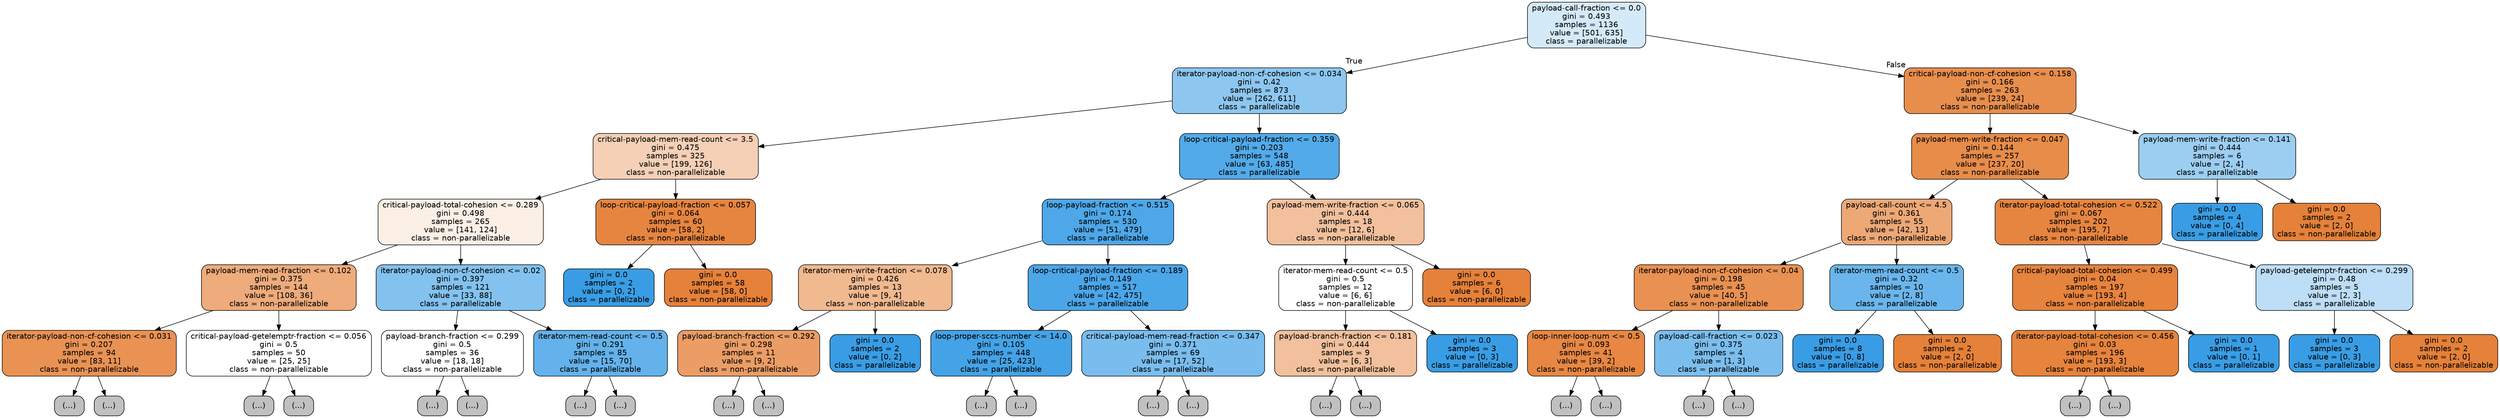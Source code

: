 digraph Tree {
node [shape=box, style="filled, rounded", color="black", fontname=helvetica] ;
edge [fontname=helvetica] ;
0 [label="payload-call-fraction <= 0.0\ngini = 0.493\nsamples = 1136\nvalue = [501, 635]\nclass = parallelizable", fillcolor="#399de536"] ;
1 [label="iterator-payload-non-cf-cohesion <= 0.034\ngini = 0.42\nsamples = 873\nvalue = [262, 611]\nclass = parallelizable", fillcolor="#399de592"] ;
0 -> 1 [labeldistance=2.5, labelangle=45, headlabel="True"] ;
2 [label="critical-payload-mem-read-count <= 3.5\ngini = 0.475\nsamples = 325\nvalue = [199, 126]\nclass = non-parallelizable", fillcolor="#e581395e"] ;
1 -> 2 ;
3 [label="critical-payload-total-cohesion <= 0.289\ngini = 0.498\nsamples = 265\nvalue = [141, 124]\nclass = non-parallelizable", fillcolor="#e581391f"] ;
2 -> 3 ;
4 [label="payload-mem-read-fraction <= 0.102\ngini = 0.375\nsamples = 144\nvalue = [108, 36]\nclass = non-parallelizable", fillcolor="#e58139aa"] ;
3 -> 4 ;
5 [label="iterator-payload-non-cf-cohesion <= 0.031\ngini = 0.207\nsamples = 94\nvalue = [83, 11]\nclass = non-parallelizable", fillcolor="#e58139dd"] ;
4 -> 5 ;
6 [label="(...)", fillcolor="#C0C0C0"] ;
5 -> 6 ;
21 [label="(...)", fillcolor="#C0C0C0"] ;
5 -> 21 ;
24 [label="critical-payload-getelemptr-fraction <= 0.056\ngini = 0.5\nsamples = 50\nvalue = [25, 25]\nclass = non-parallelizable", fillcolor="#e5813900"] ;
4 -> 24 ;
25 [label="(...)", fillcolor="#C0C0C0"] ;
24 -> 25 ;
42 [label="(...)", fillcolor="#C0C0C0"] ;
24 -> 42 ;
43 [label="iterator-payload-non-cf-cohesion <= 0.02\ngini = 0.397\nsamples = 121\nvalue = [33, 88]\nclass = parallelizable", fillcolor="#399de59f"] ;
3 -> 43 ;
44 [label="payload-branch-fraction <= 0.299\ngini = 0.5\nsamples = 36\nvalue = [18, 18]\nclass = non-parallelizable", fillcolor="#e5813900"] ;
43 -> 44 ;
45 [label="(...)", fillcolor="#C0C0C0"] ;
44 -> 45 ;
48 [label="(...)", fillcolor="#C0C0C0"] ;
44 -> 48 ;
57 [label="iterator-mem-read-count <= 0.5\ngini = 0.291\nsamples = 85\nvalue = [15, 70]\nclass = parallelizable", fillcolor="#399de5c8"] ;
43 -> 57 ;
58 [label="(...)", fillcolor="#C0C0C0"] ;
57 -> 58 ;
73 [label="(...)", fillcolor="#C0C0C0"] ;
57 -> 73 ;
84 [label="loop-critical-payload-fraction <= 0.057\ngini = 0.064\nsamples = 60\nvalue = [58, 2]\nclass = non-parallelizable", fillcolor="#e58139f6"] ;
2 -> 84 ;
85 [label="gini = 0.0\nsamples = 2\nvalue = [0, 2]\nclass = parallelizable", fillcolor="#399de5ff"] ;
84 -> 85 ;
86 [label="gini = 0.0\nsamples = 58\nvalue = [58, 0]\nclass = non-parallelizable", fillcolor="#e58139ff"] ;
84 -> 86 ;
87 [label="loop-critical-payload-fraction <= 0.359\ngini = 0.203\nsamples = 548\nvalue = [63, 485]\nclass = parallelizable", fillcolor="#399de5de"] ;
1 -> 87 ;
88 [label="loop-payload-fraction <= 0.515\ngini = 0.174\nsamples = 530\nvalue = [51, 479]\nclass = parallelizable", fillcolor="#399de5e4"] ;
87 -> 88 ;
89 [label="iterator-mem-write-fraction <= 0.078\ngini = 0.426\nsamples = 13\nvalue = [9, 4]\nclass = non-parallelizable", fillcolor="#e581398e"] ;
88 -> 89 ;
90 [label="payload-branch-fraction <= 0.292\ngini = 0.298\nsamples = 11\nvalue = [9, 2]\nclass = non-parallelizable", fillcolor="#e58139c6"] ;
89 -> 90 ;
91 [label="(...)", fillcolor="#C0C0C0"] ;
90 -> 91 ;
92 [label="(...)", fillcolor="#C0C0C0"] ;
90 -> 92 ;
95 [label="gini = 0.0\nsamples = 2\nvalue = [0, 2]\nclass = parallelizable", fillcolor="#399de5ff"] ;
89 -> 95 ;
96 [label="loop-critical-payload-fraction <= 0.189\ngini = 0.149\nsamples = 517\nvalue = [42, 475]\nclass = parallelizable", fillcolor="#399de5e8"] ;
88 -> 96 ;
97 [label="loop-proper-sccs-number <= 14.0\ngini = 0.105\nsamples = 448\nvalue = [25, 423]\nclass = parallelizable", fillcolor="#399de5f0"] ;
96 -> 97 ;
98 [label="(...)", fillcolor="#C0C0C0"] ;
97 -> 98 ;
155 [label="(...)", fillcolor="#C0C0C0"] ;
97 -> 155 ;
156 [label="critical-payload-mem-read-fraction <= 0.347\ngini = 0.371\nsamples = 69\nvalue = [17, 52]\nclass = parallelizable", fillcolor="#399de5ac"] ;
96 -> 156 ;
157 [label="(...)", fillcolor="#C0C0C0"] ;
156 -> 157 ;
172 [label="(...)", fillcolor="#C0C0C0"] ;
156 -> 172 ;
179 [label="payload-mem-write-fraction <= 0.065\ngini = 0.444\nsamples = 18\nvalue = [12, 6]\nclass = non-parallelizable", fillcolor="#e581397f"] ;
87 -> 179 ;
180 [label="iterator-mem-read-count <= 0.5\ngini = 0.5\nsamples = 12\nvalue = [6, 6]\nclass = non-parallelizable", fillcolor="#e5813900"] ;
179 -> 180 ;
181 [label="payload-branch-fraction <= 0.181\ngini = 0.444\nsamples = 9\nvalue = [6, 3]\nclass = non-parallelizable", fillcolor="#e581397f"] ;
180 -> 181 ;
182 [label="(...)", fillcolor="#C0C0C0"] ;
181 -> 182 ;
185 [label="(...)", fillcolor="#C0C0C0"] ;
181 -> 185 ;
186 [label="gini = 0.0\nsamples = 3\nvalue = [0, 3]\nclass = parallelizable", fillcolor="#399de5ff"] ;
180 -> 186 ;
187 [label="gini = 0.0\nsamples = 6\nvalue = [6, 0]\nclass = non-parallelizable", fillcolor="#e58139ff"] ;
179 -> 187 ;
188 [label="critical-payload-non-cf-cohesion <= 0.158\ngini = 0.166\nsamples = 263\nvalue = [239, 24]\nclass = non-parallelizable", fillcolor="#e58139e5"] ;
0 -> 188 [labeldistance=2.5, labelangle=-45, headlabel="False"] ;
189 [label="payload-mem-write-fraction <= 0.047\ngini = 0.144\nsamples = 257\nvalue = [237, 20]\nclass = non-parallelizable", fillcolor="#e58139e9"] ;
188 -> 189 ;
190 [label="payload-call-count <= 4.5\ngini = 0.361\nsamples = 55\nvalue = [42, 13]\nclass = non-parallelizable", fillcolor="#e58139b0"] ;
189 -> 190 ;
191 [label="iterator-payload-non-cf-cohesion <= 0.04\ngini = 0.198\nsamples = 45\nvalue = [40, 5]\nclass = non-parallelizable", fillcolor="#e58139df"] ;
190 -> 191 ;
192 [label="loop-inner-loop-num <= 0.5\ngini = 0.093\nsamples = 41\nvalue = [39, 2]\nclass = non-parallelizable", fillcolor="#e58139f2"] ;
191 -> 192 ;
193 [label="(...)", fillcolor="#C0C0C0"] ;
192 -> 193 ;
194 [label="(...)", fillcolor="#C0C0C0"] ;
192 -> 194 ;
199 [label="payload-call-fraction <= 0.023\ngini = 0.375\nsamples = 4\nvalue = [1, 3]\nclass = parallelizable", fillcolor="#399de5aa"] ;
191 -> 199 ;
200 [label="(...)", fillcolor="#C0C0C0"] ;
199 -> 200 ;
201 [label="(...)", fillcolor="#C0C0C0"] ;
199 -> 201 ;
202 [label="iterator-mem-read-count <= 0.5\ngini = 0.32\nsamples = 10\nvalue = [2, 8]\nclass = parallelizable", fillcolor="#399de5bf"] ;
190 -> 202 ;
203 [label="gini = 0.0\nsamples = 8\nvalue = [0, 8]\nclass = parallelizable", fillcolor="#399de5ff"] ;
202 -> 203 ;
204 [label="gini = 0.0\nsamples = 2\nvalue = [2, 0]\nclass = non-parallelizable", fillcolor="#e58139ff"] ;
202 -> 204 ;
205 [label="iterator-payload-total-cohesion <= 0.522\ngini = 0.067\nsamples = 202\nvalue = [195, 7]\nclass = non-parallelizable", fillcolor="#e58139f6"] ;
189 -> 205 ;
206 [label="critical-payload-total-cohesion <= 0.499\ngini = 0.04\nsamples = 197\nvalue = [193, 4]\nclass = non-parallelizable", fillcolor="#e58139fa"] ;
205 -> 206 ;
207 [label="iterator-payload-total-cohesion <= 0.456\ngini = 0.03\nsamples = 196\nvalue = [193, 3]\nclass = non-parallelizable", fillcolor="#e58139fb"] ;
206 -> 207 ;
208 [label="(...)", fillcolor="#C0C0C0"] ;
207 -> 208 ;
213 [label="(...)", fillcolor="#C0C0C0"] ;
207 -> 213 ;
218 [label="gini = 0.0\nsamples = 1\nvalue = [0, 1]\nclass = parallelizable", fillcolor="#399de5ff"] ;
206 -> 218 ;
219 [label="payload-getelemptr-fraction <= 0.299\ngini = 0.48\nsamples = 5\nvalue = [2, 3]\nclass = parallelizable", fillcolor="#399de555"] ;
205 -> 219 ;
220 [label="gini = 0.0\nsamples = 3\nvalue = [0, 3]\nclass = parallelizable", fillcolor="#399de5ff"] ;
219 -> 220 ;
221 [label="gini = 0.0\nsamples = 2\nvalue = [2, 0]\nclass = non-parallelizable", fillcolor="#e58139ff"] ;
219 -> 221 ;
222 [label="payload-mem-write-fraction <= 0.141\ngini = 0.444\nsamples = 6\nvalue = [2, 4]\nclass = parallelizable", fillcolor="#399de57f"] ;
188 -> 222 ;
223 [label="gini = 0.0\nsamples = 4\nvalue = [0, 4]\nclass = parallelizable", fillcolor="#399de5ff"] ;
222 -> 223 ;
224 [label="gini = 0.0\nsamples = 2\nvalue = [2, 0]\nclass = non-parallelizable", fillcolor="#e58139ff"] ;
222 -> 224 ;
}